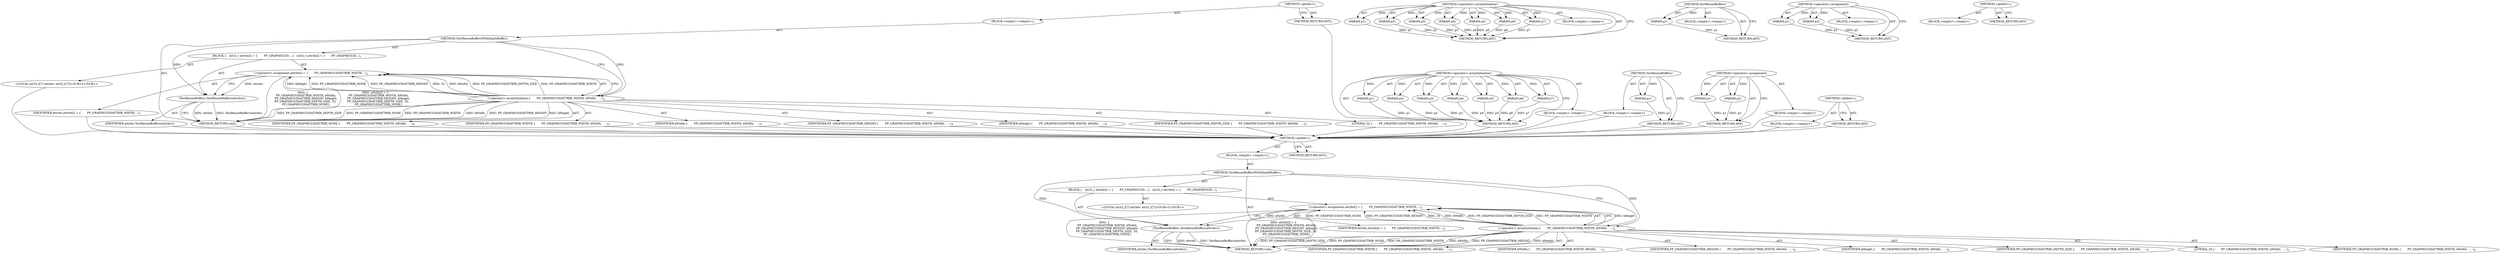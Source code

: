 digraph "&lt;global&gt;" {
vulnerable_6 [label=<(METHOD,&lt;global&gt;)<SUB>1</SUB>>];
vulnerable_7 [label=<(BLOCK,&lt;empty&gt;,&lt;empty&gt;)<SUB>1</SUB>>];
vulnerable_8 [label=<(METHOD,TestResizeBuffersWithDepthBuffer)<SUB>1</SUB>>];
vulnerable_9 [label=<(BLOCK,{
   int32_t attribs[] = {
       PP_GRAPHICS3D...,{
   int32_t attribs[] = {
       PP_GRAPHICS3D...)<SUB>1</SUB>>];
vulnerable_10 [label="<(LOCAL,int32_t[7] attribs: int32_t[7])<SUB>2</SUB>>"];
vulnerable_11 [label=<(&lt;operator&gt;.assignment,attribs[] = {
       PP_GRAPHICS3DATTRIB_WIDTH,...)<SUB>2</SUB>>];
vulnerable_12 [label=<(IDENTIFIER,attribs,attribs[] = {
       PP_GRAPHICS3DATTRIB_WIDTH,...)<SUB>2</SUB>>];
vulnerable_13 [label=<(&lt;operator&gt;.arrayInitializer,{
       PP_GRAPHICS3DATTRIB_WIDTH, kWidth,
   ...)<SUB>2</SUB>>];
vulnerable_14 [label=<(IDENTIFIER,PP_GRAPHICS3DATTRIB_WIDTH,{
       PP_GRAPHICS3DATTRIB_WIDTH, kWidth,
   ...)<SUB>3</SUB>>];
vulnerable_15 [label=<(IDENTIFIER,kWidth,{
       PP_GRAPHICS3DATTRIB_WIDTH, kWidth,
   ...)<SUB>3</SUB>>];
vulnerable_16 [label=<(IDENTIFIER,PP_GRAPHICS3DATTRIB_HEIGHT,{
       PP_GRAPHICS3DATTRIB_WIDTH, kWidth,
   ...)<SUB>4</SUB>>];
vulnerable_17 [label=<(IDENTIFIER,kHeight,{
       PP_GRAPHICS3DATTRIB_WIDTH, kWidth,
   ...)<SUB>4</SUB>>];
vulnerable_18 [label=<(IDENTIFIER,PP_GRAPHICS3DATTRIB_DEPTH_SIZE,{
       PP_GRAPHICS3DATTRIB_WIDTH, kWidth,
   ...)<SUB>5</SUB>>];
vulnerable_19 [label=<(LITERAL,32,{
       PP_GRAPHICS3DATTRIB_WIDTH, kWidth,
   ...)<SUB>5</SUB>>];
vulnerable_20 [label=<(IDENTIFIER,PP_GRAPHICS3DATTRIB_NONE,{
       PP_GRAPHICS3DATTRIB_WIDTH, kWidth,
   ...)<SUB>6</SUB>>];
vulnerable_21 [label=<(TestResizeBuffers,TestResizeBuffers(attribs))<SUB>7</SUB>>];
vulnerable_22 [label=<(IDENTIFIER,attribs,TestResizeBuffers(attribs))<SUB>7</SUB>>];
vulnerable_23 [label=<(METHOD_RETURN,void)<SUB>1</SUB>>];
vulnerable_25 [label=<(METHOD_RETURN,ANY)<SUB>1</SUB>>];
vulnerable_47 [label=<(METHOD,&lt;operator&gt;.arrayInitializer)>];
vulnerable_48 [label=<(PARAM,p1)>];
vulnerable_49 [label=<(PARAM,p2)>];
vulnerable_50 [label=<(PARAM,p3)>];
vulnerable_51 [label=<(PARAM,p4)>];
vulnerable_52 [label=<(PARAM,p5)>];
vulnerable_53 [label=<(PARAM,p6)>];
vulnerable_54 [label=<(PARAM,p7)>];
vulnerable_55 [label=<(BLOCK,&lt;empty&gt;,&lt;empty&gt;)>];
vulnerable_56 [label=<(METHOD_RETURN,ANY)>];
vulnerable_57 [label=<(METHOD,TestResizeBuffers)>];
vulnerable_58 [label=<(PARAM,p1)>];
vulnerable_59 [label=<(BLOCK,&lt;empty&gt;,&lt;empty&gt;)>];
vulnerable_60 [label=<(METHOD_RETURN,ANY)>];
vulnerable_42 [label=<(METHOD,&lt;operator&gt;.assignment)>];
vulnerable_43 [label=<(PARAM,p1)>];
vulnerable_44 [label=<(PARAM,p2)>];
vulnerable_45 [label=<(BLOCK,&lt;empty&gt;,&lt;empty&gt;)>];
vulnerable_46 [label=<(METHOD_RETURN,ANY)>];
vulnerable_36 [label=<(METHOD,&lt;global&gt;)<SUB>1</SUB>>];
vulnerable_37 [label=<(BLOCK,&lt;empty&gt;,&lt;empty&gt;)>];
vulnerable_38 [label=<(METHOD_RETURN,ANY)>];
fixed_6 [label=<(METHOD,&lt;global&gt;)<SUB>1</SUB>>];
fixed_7 [label=<(BLOCK,&lt;empty&gt;,&lt;empty&gt;)<SUB>1</SUB>>];
fixed_8 [label=<(METHOD,TestResizeBuffersWithDepthBuffer)<SUB>1</SUB>>];
fixed_9 [label=<(BLOCK,{
   int32_t attribs[] = {
       PP_GRAPHICS3D...,{
   int32_t attribs[] = {
       PP_GRAPHICS3D...)<SUB>1</SUB>>];
fixed_10 [label="<(LOCAL,int32_t[7] attribs: int32_t[7])<SUB>2</SUB>>"];
fixed_11 [label=<(&lt;operator&gt;.assignment,attribs[] = {
       PP_GRAPHICS3DATTRIB_WIDTH,...)<SUB>2</SUB>>];
fixed_12 [label=<(IDENTIFIER,attribs,attribs[] = {
       PP_GRAPHICS3DATTRIB_WIDTH,...)<SUB>2</SUB>>];
fixed_13 [label=<(&lt;operator&gt;.arrayInitializer,{
       PP_GRAPHICS3DATTRIB_WIDTH, kWidth,
   ...)<SUB>2</SUB>>];
fixed_14 [label=<(IDENTIFIER,PP_GRAPHICS3DATTRIB_WIDTH,{
       PP_GRAPHICS3DATTRIB_WIDTH, kWidth,
   ...)<SUB>3</SUB>>];
fixed_15 [label=<(IDENTIFIER,kWidth,{
       PP_GRAPHICS3DATTRIB_WIDTH, kWidth,
   ...)<SUB>3</SUB>>];
fixed_16 [label=<(IDENTIFIER,PP_GRAPHICS3DATTRIB_HEIGHT,{
       PP_GRAPHICS3DATTRIB_WIDTH, kWidth,
   ...)<SUB>4</SUB>>];
fixed_17 [label=<(IDENTIFIER,kHeight,{
       PP_GRAPHICS3DATTRIB_WIDTH, kWidth,
   ...)<SUB>4</SUB>>];
fixed_18 [label=<(IDENTIFIER,PP_GRAPHICS3DATTRIB_DEPTH_SIZE,{
       PP_GRAPHICS3DATTRIB_WIDTH, kWidth,
   ...)<SUB>5</SUB>>];
fixed_19 [label=<(LITERAL,16,{
       PP_GRAPHICS3DATTRIB_WIDTH, kWidth,
   ...)<SUB>5</SUB>>];
fixed_20 [label=<(IDENTIFIER,PP_GRAPHICS3DATTRIB_NONE,{
       PP_GRAPHICS3DATTRIB_WIDTH, kWidth,
   ...)<SUB>6</SUB>>];
fixed_21 [label=<(TestResizeBuffers,TestResizeBuffers(attribs))<SUB>7</SUB>>];
fixed_22 [label=<(IDENTIFIER,attribs,TestResizeBuffers(attribs))<SUB>7</SUB>>];
fixed_23 [label=<(METHOD_RETURN,void)<SUB>1</SUB>>];
fixed_25 [label=<(METHOD_RETURN,ANY)<SUB>1</SUB>>];
fixed_47 [label=<(METHOD,&lt;operator&gt;.arrayInitializer)>];
fixed_48 [label=<(PARAM,p1)>];
fixed_49 [label=<(PARAM,p2)>];
fixed_50 [label=<(PARAM,p3)>];
fixed_51 [label=<(PARAM,p4)>];
fixed_52 [label=<(PARAM,p5)>];
fixed_53 [label=<(PARAM,p6)>];
fixed_54 [label=<(PARAM,p7)>];
fixed_55 [label=<(BLOCK,&lt;empty&gt;,&lt;empty&gt;)>];
fixed_56 [label=<(METHOD_RETURN,ANY)>];
fixed_57 [label=<(METHOD,TestResizeBuffers)>];
fixed_58 [label=<(PARAM,p1)>];
fixed_59 [label=<(BLOCK,&lt;empty&gt;,&lt;empty&gt;)>];
fixed_60 [label=<(METHOD_RETURN,ANY)>];
fixed_42 [label=<(METHOD,&lt;operator&gt;.assignment)>];
fixed_43 [label=<(PARAM,p1)>];
fixed_44 [label=<(PARAM,p2)>];
fixed_45 [label=<(BLOCK,&lt;empty&gt;,&lt;empty&gt;)>];
fixed_46 [label=<(METHOD_RETURN,ANY)>];
fixed_36 [label=<(METHOD,&lt;global&gt;)<SUB>1</SUB>>];
fixed_37 [label=<(BLOCK,&lt;empty&gt;,&lt;empty&gt;)>];
fixed_38 [label=<(METHOD_RETURN,ANY)>];
vulnerable_6 -> vulnerable_7  [key=0, label="AST: "];
vulnerable_6 -> vulnerable_25  [key=0, label="AST: "];
vulnerable_6 -> vulnerable_25  [key=1, label="CFG: "];
vulnerable_7 -> vulnerable_8  [key=0, label="AST: "];
vulnerable_8 -> vulnerable_9  [key=0, label="AST: "];
vulnerable_8 -> vulnerable_23  [key=0, label="AST: "];
vulnerable_8 -> vulnerable_13  [key=0, label="CFG: "];
vulnerable_8 -> vulnerable_13  [key=1, label="DDG: "];
vulnerable_8 -> vulnerable_21  [key=0, label="DDG: "];
vulnerable_9 -> vulnerable_10  [key=0, label="AST: "];
vulnerable_9 -> vulnerable_11  [key=0, label="AST: "];
vulnerable_9 -> vulnerable_21  [key=0, label="AST: "];
vulnerable_10 -> fixed_6  [key=0];
vulnerable_11 -> vulnerable_12  [key=0, label="AST: "];
vulnerable_11 -> vulnerable_13  [key=0, label="AST: "];
vulnerable_11 -> vulnerable_21  [key=0, label="CFG: "];
vulnerable_11 -> vulnerable_21  [key=1, label="DDG: attribs"];
vulnerable_11 -> vulnerable_23  [key=0, label="DDG: {
       PP_GRAPHICS3DATTRIB_WIDTH, kWidth,
       PP_GRAPHICS3DATTRIB_HEIGHT, kHeight,
      PP_GRAPHICS3DATTRIB_DEPTH_SIZE, 32,
       PP_GRAPHICS3DATTRIB_NONE}"];
vulnerable_11 -> vulnerable_23  [key=1, label="DDG: attribs[] = {
       PP_GRAPHICS3DATTRIB_WIDTH, kWidth,
       PP_GRAPHICS3DATTRIB_HEIGHT, kHeight,
      PP_GRAPHICS3DATTRIB_DEPTH_SIZE, 32,
       PP_GRAPHICS3DATTRIB_NONE}"];
vulnerable_12 -> fixed_6  [key=0];
vulnerable_13 -> vulnerable_14  [key=0, label="AST: "];
vulnerable_13 -> vulnerable_15  [key=0, label="AST: "];
vulnerable_13 -> vulnerable_16  [key=0, label="AST: "];
vulnerable_13 -> vulnerable_17  [key=0, label="AST: "];
vulnerable_13 -> vulnerable_18  [key=0, label="AST: "];
vulnerable_13 -> vulnerable_19  [key=0, label="AST: "];
vulnerable_13 -> vulnerable_20  [key=0, label="AST: "];
vulnerable_13 -> vulnerable_11  [key=0, label="CFG: "];
vulnerable_13 -> vulnerable_11  [key=1, label="DDG: kHeight"];
vulnerable_13 -> vulnerable_11  [key=2, label="DDG: PP_GRAPHICS3DATTRIB_NONE"];
vulnerable_13 -> vulnerable_11  [key=3, label="DDG: PP_GRAPHICS3DATTRIB_HEIGHT"];
vulnerable_13 -> vulnerable_11  [key=4, label="DDG: 32"];
vulnerable_13 -> vulnerable_11  [key=5, label="DDG: kWidth"];
vulnerable_13 -> vulnerable_11  [key=6, label="DDG: PP_GRAPHICS3DATTRIB_DEPTH_SIZE"];
vulnerable_13 -> vulnerable_11  [key=7, label="DDG: PP_GRAPHICS3DATTRIB_WIDTH"];
vulnerable_13 -> vulnerable_23  [key=0, label="DDG: kWidth"];
vulnerable_13 -> vulnerable_23  [key=1, label="DDG: PP_GRAPHICS3DATTRIB_HEIGHT"];
vulnerable_13 -> vulnerable_23  [key=2, label="DDG: kHeight"];
vulnerable_13 -> vulnerable_23  [key=3, label="DDG: PP_GRAPHICS3DATTRIB_DEPTH_SIZE"];
vulnerable_13 -> vulnerable_23  [key=4, label="DDG: PP_GRAPHICS3DATTRIB_NONE"];
vulnerable_13 -> vulnerable_23  [key=5, label="DDG: PP_GRAPHICS3DATTRIB_WIDTH"];
vulnerable_14 -> fixed_6  [key=0];
vulnerable_15 -> fixed_6  [key=0];
vulnerable_16 -> fixed_6  [key=0];
vulnerable_17 -> fixed_6  [key=0];
vulnerable_18 -> fixed_6  [key=0];
vulnerable_19 -> fixed_6  [key=0];
vulnerable_20 -> fixed_6  [key=0];
vulnerable_21 -> vulnerable_22  [key=0, label="AST: "];
vulnerable_21 -> vulnerable_23  [key=0, label="CFG: "];
vulnerable_21 -> vulnerable_23  [key=1, label="DDG: attribs"];
vulnerable_21 -> vulnerable_23  [key=2, label="DDG: TestResizeBuffers(attribs)"];
vulnerable_22 -> fixed_6  [key=0];
vulnerable_23 -> fixed_6  [key=0];
vulnerable_25 -> fixed_6  [key=0];
vulnerable_47 -> vulnerable_48  [key=0, label="AST: "];
vulnerable_47 -> vulnerable_48  [key=1, label="DDG: "];
vulnerable_47 -> vulnerable_55  [key=0, label="AST: "];
vulnerable_47 -> vulnerable_49  [key=0, label="AST: "];
vulnerable_47 -> vulnerable_49  [key=1, label="DDG: "];
vulnerable_47 -> vulnerable_56  [key=0, label="AST: "];
vulnerable_47 -> vulnerable_56  [key=1, label="CFG: "];
vulnerable_47 -> vulnerable_50  [key=0, label="AST: "];
vulnerable_47 -> vulnerable_50  [key=1, label="DDG: "];
vulnerable_47 -> vulnerable_51  [key=0, label="AST: "];
vulnerable_47 -> vulnerable_51  [key=1, label="DDG: "];
vulnerable_47 -> vulnerable_52  [key=0, label="AST: "];
vulnerable_47 -> vulnerable_52  [key=1, label="DDG: "];
vulnerable_47 -> vulnerable_53  [key=0, label="AST: "];
vulnerable_47 -> vulnerable_53  [key=1, label="DDG: "];
vulnerable_47 -> vulnerable_54  [key=0, label="AST: "];
vulnerable_47 -> vulnerable_54  [key=1, label="DDG: "];
vulnerable_48 -> vulnerable_56  [key=0, label="DDG: p1"];
vulnerable_49 -> vulnerable_56  [key=0, label="DDG: p2"];
vulnerable_50 -> vulnerable_56  [key=0, label="DDG: p3"];
vulnerable_51 -> vulnerable_56  [key=0, label="DDG: p4"];
vulnerable_52 -> vulnerable_56  [key=0, label="DDG: p5"];
vulnerable_53 -> vulnerable_56  [key=0, label="DDG: p6"];
vulnerable_54 -> vulnerable_56  [key=0, label="DDG: p7"];
vulnerable_55 -> fixed_6  [key=0];
vulnerable_56 -> fixed_6  [key=0];
vulnerable_57 -> vulnerable_58  [key=0, label="AST: "];
vulnerable_57 -> vulnerable_58  [key=1, label="DDG: "];
vulnerable_57 -> vulnerable_59  [key=0, label="AST: "];
vulnerable_57 -> vulnerable_60  [key=0, label="AST: "];
vulnerable_57 -> vulnerable_60  [key=1, label="CFG: "];
vulnerable_58 -> vulnerable_60  [key=0, label="DDG: p1"];
vulnerable_59 -> fixed_6  [key=0];
vulnerable_60 -> fixed_6  [key=0];
vulnerable_42 -> vulnerable_43  [key=0, label="AST: "];
vulnerable_42 -> vulnerable_43  [key=1, label="DDG: "];
vulnerable_42 -> vulnerable_45  [key=0, label="AST: "];
vulnerable_42 -> vulnerable_44  [key=0, label="AST: "];
vulnerable_42 -> vulnerable_44  [key=1, label="DDG: "];
vulnerable_42 -> vulnerable_46  [key=0, label="AST: "];
vulnerable_42 -> vulnerable_46  [key=1, label="CFG: "];
vulnerable_43 -> vulnerable_46  [key=0, label="DDG: p1"];
vulnerable_44 -> vulnerable_46  [key=0, label="DDG: p2"];
vulnerable_45 -> fixed_6  [key=0];
vulnerable_46 -> fixed_6  [key=0];
vulnerable_36 -> vulnerable_37  [key=0, label="AST: "];
vulnerable_36 -> vulnerable_38  [key=0, label="AST: "];
vulnerable_36 -> vulnerable_38  [key=1, label="CFG: "];
vulnerable_37 -> fixed_6  [key=0];
vulnerable_38 -> fixed_6  [key=0];
fixed_6 -> fixed_7  [key=0, label="AST: "];
fixed_6 -> fixed_25  [key=0, label="AST: "];
fixed_6 -> fixed_25  [key=1, label="CFG: "];
fixed_7 -> fixed_8  [key=0, label="AST: "];
fixed_8 -> fixed_9  [key=0, label="AST: "];
fixed_8 -> fixed_23  [key=0, label="AST: "];
fixed_8 -> fixed_13  [key=0, label="CFG: "];
fixed_8 -> fixed_13  [key=1, label="DDG: "];
fixed_8 -> fixed_21  [key=0, label="DDG: "];
fixed_9 -> fixed_10  [key=0, label="AST: "];
fixed_9 -> fixed_11  [key=0, label="AST: "];
fixed_9 -> fixed_21  [key=0, label="AST: "];
fixed_11 -> fixed_12  [key=0, label="AST: "];
fixed_11 -> fixed_13  [key=0, label="AST: "];
fixed_11 -> fixed_21  [key=0, label="CFG: "];
fixed_11 -> fixed_21  [key=1, label="DDG: attribs"];
fixed_11 -> fixed_23  [key=0, label="DDG: {
       PP_GRAPHICS3DATTRIB_WIDTH, kWidth,
       PP_GRAPHICS3DATTRIB_HEIGHT, kHeight,
      PP_GRAPHICS3DATTRIB_DEPTH_SIZE, 16,
       PP_GRAPHICS3DATTRIB_NONE}"];
fixed_11 -> fixed_23  [key=1, label="DDG: attribs[] = {
       PP_GRAPHICS3DATTRIB_WIDTH, kWidth,
       PP_GRAPHICS3DATTRIB_HEIGHT, kHeight,
      PP_GRAPHICS3DATTRIB_DEPTH_SIZE, 16,
       PP_GRAPHICS3DATTRIB_NONE}"];
fixed_13 -> fixed_14  [key=0, label="AST: "];
fixed_13 -> fixed_15  [key=0, label="AST: "];
fixed_13 -> fixed_16  [key=0, label="AST: "];
fixed_13 -> fixed_17  [key=0, label="AST: "];
fixed_13 -> fixed_18  [key=0, label="AST: "];
fixed_13 -> fixed_19  [key=0, label="AST: "];
fixed_13 -> fixed_20  [key=0, label="AST: "];
fixed_13 -> fixed_11  [key=0, label="CFG: "];
fixed_13 -> fixed_11  [key=1, label="DDG: kHeight"];
fixed_13 -> fixed_11  [key=2, label="DDG: PP_GRAPHICS3DATTRIB_NONE"];
fixed_13 -> fixed_11  [key=3, label="DDG: PP_GRAPHICS3DATTRIB_HEIGHT"];
fixed_13 -> fixed_11  [key=4, label="DDG: 16"];
fixed_13 -> fixed_11  [key=5, label="DDG: kWidth"];
fixed_13 -> fixed_11  [key=6, label="DDG: PP_GRAPHICS3DATTRIB_DEPTH_SIZE"];
fixed_13 -> fixed_11  [key=7, label="DDG: PP_GRAPHICS3DATTRIB_WIDTH"];
fixed_13 -> fixed_23  [key=0, label="DDG: kWidth"];
fixed_13 -> fixed_23  [key=1, label="DDG: PP_GRAPHICS3DATTRIB_HEIGHT"];
fixed_13 -> fixed_23  [key=2, label="DDG: kHeight"];
fixed_13 -> fixed_23  [key=3, label="DDG: PP_GRAPHICS3DATTRIB_DEPTH_SIZE"];
fixed_13 -> fixed_23  [key=4, label="DDG: PP_GRAPHICS3DATTRIB_NONE"];
fixed_13 -> fixed_23  [key=5, label="DDG: PP_GRAPHICS3DATTRIB_WIDTH"];
fixed_21 -> fixed_22  [key=0, label="AST: "];
fixed_21 -> fixed_23  [key=0, label="CFG: "];
fixed_21 -> fixed_23  [key=1, label="DDG: attribs"];
fixed_21 -> fixed_23  [key=2, label="DDG: TestResizeBuffers(attribs)"];
fixed_47 -> fixed_48  [key=0, label="AST: "];
fixed_47 -> fixed_48  [key=1, label="DDG: "];
fixed_47 -> fixed_55  [key=0, label="AST: "];
fixed_47 -> fixed_49  [key=0, label="AST: "];
fixed_47 -> fixed_49  [key=1, label="DDG: "];
fixed_47 -> fixed_56  [key=0, label="AST: "];
fixed_47 -> fixed_56  [key=1, label="CFG: "];
fixed_47 -> fixed_50  [key=0, label="AST: "];
fixed_47 -> fixed_50  [key=1, label="DDG: "];
fixed_47 -> fixed_51  [key=0, label="AST: "];
fixed_47 -> fixed_51  [key=1, label="DDG: "];
fixed_47 -> fixed_52  [key=0, label="AST: "];
fixed_47 -> fixed_52  [key=1, label="DDG: "];
fixed_47 -> fixed_53  [key=0, label="AST: "];
fixed_47 -> fixed_53  [key=1, label="DDG: "];
fixed_47 -> fixed_54  [key=0, label="AST: "];
fixed_47 -> fixed_54  [key=1, label="DDG: "];
fixed_48 -> fixed_56  [key=0, label="DDG: p1"];
fixed_49 -> fixed_56  [key=0, label="DDG: p2"];
fixed_50 -> fixed_56  [key=0, label="DDG: p3"];
fixed_51 -> fixed_56  [key=0, label="DDG: p4"];
fixed_52 -> fixed_56  [key=0, label="DDG: p5"];
fixed_53 -> fixed_56  [key=0, label="DDG: p6"];
fixed_54 -> fixed_56  [key=0, label="DDG: p7"];
fixed_57 -> fixed_58  [key=0, label="AST: "];
fixed_57 -> fixed_58  [key=1, label="DDG: "];
fixed_57 -> fixed_59  [key=0, label="AST: "];
fixed_57 -> fixed_60  [key=0, label="AST: "];
fixed_57 -> fixed_60  [key=1, label="CFG: "];
fixed_58 -> fixed_60  [key=0, label="DDG: p1"];
fixed_42 -> fixed_43  [key=0, label="AST: "];
fixed_42 -> fixed_43  [key=1, label="DDG: "];
fixed_42 -> fixed_45  [key=0, label="AST: "];
fixed_42 -> fixed_44  [key=0, label="AST: "];
fixed_42 -> fixed_44  [key=1, label="DDG: "];
fixed_42 -> fixed_46  [key=0, label="AST: "];
fixed_42 -> fixed_46  [key=1, label="CFG: "];
fixed_43 -> fixed_46  [key=0, label="DDG: p1"];
fixed_44 -> fixed_46  [key=0, label="DDG: p2"];
fixed_36 -> fixed_37  [key=0, label="AST: "];
fixed_36 -> fixed_38  [key=0, label="AST: "];
fixed_36 -> fixed_38  [key=1, label="CFG: "];
}
